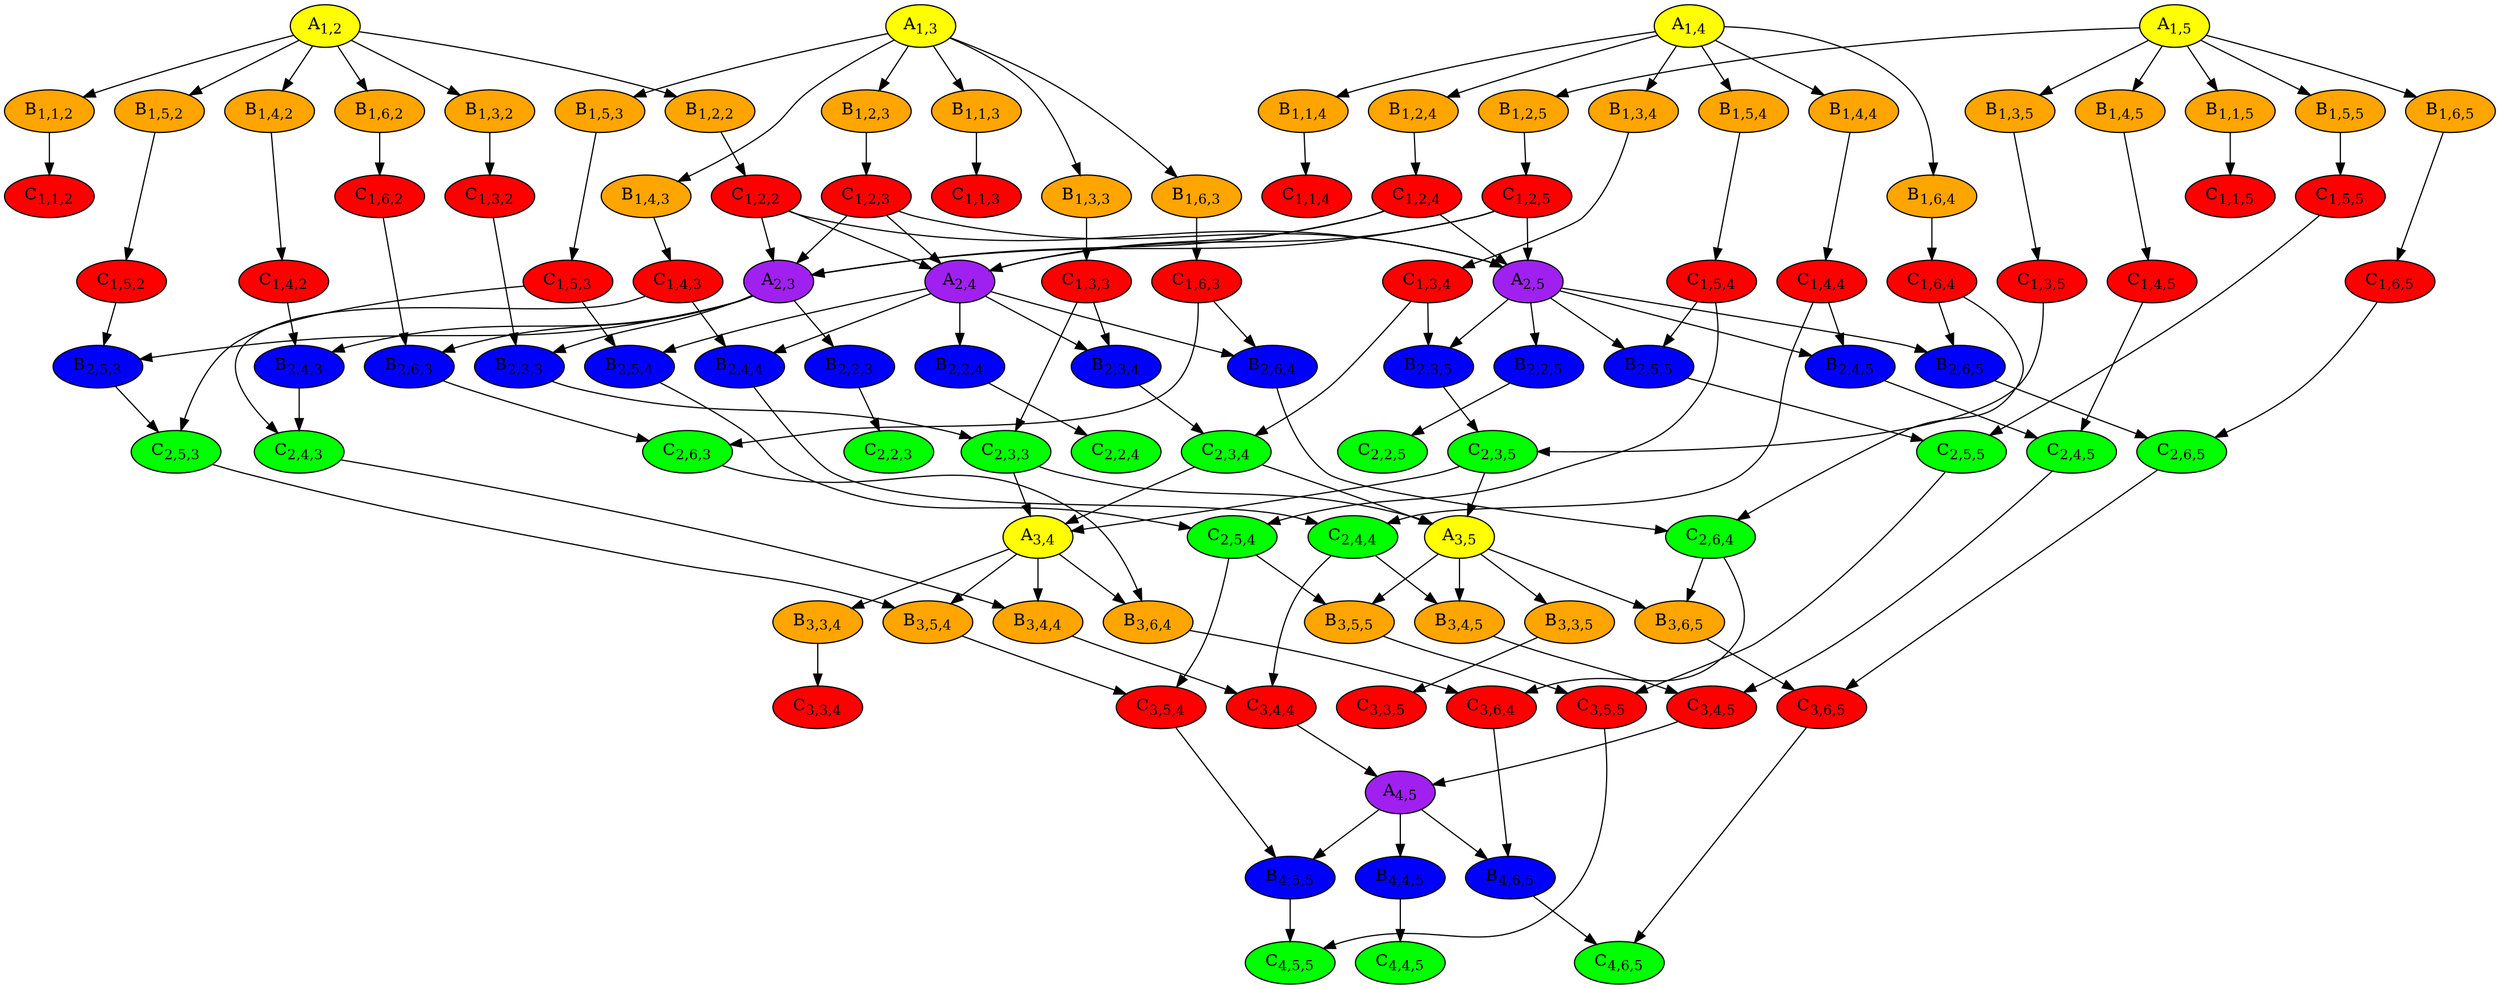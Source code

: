 digraph "Examples/5x5" {
	0 -> 1
	0 -> 3
	0 -> 5
	0 -> 7
	0 -> 9
	0 -> 11
	0 [label=<A<SUB>1,2</SUB>> fillcolor=yellow style=filled]
	1 -> 2
	1 [label=<B<SUB>1,1,2</SUB>> fillcolor=orange style=filled]
	2 [label=<C<SUB>1,1,2</SUB>> fillcolor=red style=filled]
	3 -> 4
	3 [label=<B<SUB>1,2,2</SUB>> fillcolor=orange style=filled]
	4 -> 52
	4 -> 63
	4 -> 74
	4 [label=<C<SUB>1,2,2</SUB>> fillcolor=red style=filled]
	5 -> 6
	5 [label=<B<SUB>1,3,2</SUB>> fillcolor=orange style=filled]
	6 -> 55
	6 [label=<C<SUB>1,3,2</SUB>> fillcolor=red style=filled]
	7 -> 8
	7 [label=<B<SUB>1,4,2</SUB>> fillcolor=orange style=filled]
	8 -> 57
	8 [label=<C<SUB>1,4,2</SUB>> fillcolor=red style=filled]
	9 -> 10
	9 [label=<B<SUB>1,5,2</SUB>> fillcolor=orange style=filled]
	10 -> 59
	10 [label=<C<SUB>1,5,2</SUB>> fillcolor=red style=filled]
	11 -> 12
	11 [label=<B<SUB>1,6,2</SUB>> fillcolor=orange style=filled]
	12 -> 61
	12 [label=<C<SUB>1,6,2</SUB>> fillcolor=red style=filled]
	13 -> 14
	13 -> 16
	13 -> 18
	13 -> 20
	13 -> 22
	13 -> 24
	13 [label=<A<SUB>1,3</SUB>> fillcolor=yellow style=filled]
	14 -> 15
	14 [label=<B<SUB>1,1,3</SUB>> fillcolor=orange style=filled]
	15 [label=<C<SUB>1,1,3</SUB>> fillcolor=red style=filled]
	16 -> 17
	16 [label=<B<SUB>1,2,3</SUB>> fillcolor=orange style=filled]
	17 -> 52
	17 -> 63
	17 -> 74
	17 [label=<C<SUB>1,2,3</SUB>> fillcolor=red style=filled]
	18 -> 19
	18 [label=<B<SUB>1,3,3</SUB>> fillcolor=orange style=filled]
	19 -> 56
	19 -> 66
	19 [label=<C<SUB>1,3,3</SUB>> fillcolor=red style=filled]
	20 -> 21
	20 [label=<B<SUB>1,4,3</SUB>> fillcolor=orange style=filled]
	21 -> 58
	21 -> 68
	21 [label=<C<SUB>1,4,3</SUB>> fillcolor=red style=filled]
	22 -> 23
	22 [label=<B<SUB>1,5,3</SUB>> fillcolor=orange style=filled]
	23 -> 60
	23 -> 70
	23 [label=<C<SUB>1,5,3</SUB>> fillcolor=red style=filled]
	24 -> 25
	24 [label=<B<SUB>1,6,3</SUB>> fillcolor=orange style=filled]
	25 -> 62
	25 -> 72
	25 [label=<C<SUB>1,6,3</SUB>> fillcolor=red style=filled]
	26 -> 27
	26 -> 29
	26 -> 31
	26 -> 33
	26 -> 35
	26 -> 37
	26 [label=<A<SUB>1,4</SUB>> fillcolor=yellow style=filled]
	27 -> 28
	27 [label=<B<SUB>1,1,4</SUB>> fillcolor=orange style=filled]
	28 [label=<C<SUB>1,1,4</SUB>> fillcolor=red style=filled]
	29 -> 30
	29 [label=<B<SUB>1,2,4</SUB>> fillcolor=orange style=filled]
	30 -> 52
	30 -> 63
	30 -> 74
	30 [label=<C<SUB>1,2,4</SUB>> fillcolor=red style=filled]
	31 -> 32
	31 [label=<B<SUB>1,3,4</SUB>> fillcolor=orange style=filled]
	32 -> 67
	32 -> 77
	32 [label=<C<SUB>1,3,4</SUB>> fillcolor=red style=filled]
	33 -> 34
	33 [label=<B<SUB>1,4,4</SUB>> fillcolor=orange style=filled]
	34 -> 69
	34 -> 79
	34 [label=<C<SUB>1,4,4</SUB>> fillcolor=red style=filled]
	35 -> 36
	35 [label=<B<SUB>1,5,4</SUB>> fillcolor=orange style=filled]
	36 -> 71
	36 -> 81
	36 [label=<C<SUB>1,5,4</SUB>> fillcolor=red style=filled]
	37 -> 38
	37 [label=<B<SUB>1,6,4</SUB>> fillcolor=orange style=filled]
	38 -> 73
	38 -> 83
	38 [label=<C<SUB>1,6,4</SUB>> fillcolor=red style=filled]
	39 -> 40
	39 -> 42
	39 -> 44
	39 -> 46
	39 -> 48
	39 -> 50
	39 [label=<A<SUB>1,5</SUB>> fillcolor=yellow style=filled]
	40 -> 41
	40 [label=<B<SUB>1,1,5</SUB>> fillcolor=orange style=filled]
	41 [label=<C<SUB>1,1,5</SUB>> fillcolor=red style=filled]
	42 -> 43
	42 [label=<B<SUB>1,2,5</SUB>> fillcolor=orange style=filled]
	43 -> 52
	43 -> 63
	43 -> 74
	43 [label=<C<SUB>1,2,5</SUB>> fillcolor=red style=filled]
	44 -> 45
	44 [label=<B<SUB>1,3,5</SUB>> fillcolor=orange style=filled]
	45 -> 78
	45 [label=<C<SUB>1,3,5</SUB>> fillcolor=red style=filled]
	46 -> 47
	46 [label=<B<SUB>1,4,5</SUB>> fillcolor=orange style=filled]
	47 -> 80
	47 [label=<C<SUB>1,4,5</SUB>> fillcolor=red style=filled]
	48 -> 49
	48 [label=<B<SUB>1,5,5</SUB>> fillcolor=orange style=filled]
	49 -> 82
	49 [label=<C<SUB>1,5,5</SUB>> fillcolor=red style=filled]
	50 -> 51
	50 [label=<B<SUB>1,6,5</SUB>> fillcolor=orange style=filled]
	51 -> 84
	51 [label=<C<SUB>1,6,5</SUB>> fillcolor=red style=filled]
	52 -> 53
	52 -> 55
	52 -> 57
	52 -> 59
	52 -> 61
	52 [label=<A<SUB>2,3</SUB>> fillcolor=purple style=filled]
	53 -> 54
	53 [label=<B<SUB>2,2,3</SUB>> fillcolor=blue style=filled]
	54 [label=<C<SUB>2,2,3</SUB>> fillcolor=green style=filled]
	55 -> 56
	55 [label=<B<SUB>2,3,3</SUB>> fillcolor=blue style=filled]
	56 -> 85
	56 -> 94
	56 [label=<C<SUB>2,3,3</SUB>> fillcolor=green style=filled]
	57 -> 58
	57 [label=<B<SUB>2,4,3</SUB>> fillcolor=blue style=filled]
	58 -> 88
	58 [label=<C<SUB>2,4,3</SUB>> fillcolor=green style=filled]
	59 -> 60
	59 [label=<B<SUB>2,5,3</SUB>> fillcolor=blue style=filled]
	60 -> 90
	60 [label=<C<SUB>2,5,3</SUB>> fillcolor=green style=filled]
	61 -> 62
	61 [label=<B<SUB>2,6,3</SUB>> fillcolor=blue style=filled]
	62 -> 92
	62 [label=<C<SUB>2,6,3</SUB>> fillcolor=green style=filled]
	63 -> 64
	63 -> 66
	63 -> 68
	63 -> 70
	63 -> 72
	63 [label=<A<SUB>2,4</SUB>> fillcolor=purple style=filled]
	64 -> 65
	64 [label=<B<SUB>2,2,4</SUB>> fillcolor=blue style=filled]
	65 [label=<C<SUB>2,2,4</SUB>> fillcolor=green style=filled]
	66 -> 67
	66 [label=<B<SUB>2,3,4</SUB>> fillcolor=blue style=filled]
	67 -> 85
	67 -> 94
	67 [label=<C<SUB>2,3,4</SUB>> fillcolor=green style=filled]
	68 -> 69
	68 [label=<B<SUB>2,4,4</SUB>> fillcolor=blue style=filled]
	69 -> 89
	69 -> 97
	69 [label=<C<SUB>2,4,4</SUB>> fillcolor=green style=filled]
	70 -> 71
	70 [label=<B<SUB>2,5,4</SUB>> fillcolor=blue style=filled]
	71 -> 91
	71 -> 99
	71 [label=<C<SUB>2,5,4</SUB>> fillcolor=green style=filled]
	72 -> 73
	72 [label=<B<SUB>2,6,4</SUB>> fillcolor=blue style=filled]
	73 -> 93
	73 -> 101
	73 [label=<C<SUB>2,6,4</SUB>> fillcolor=green style=filled]
	74 -> 75
	74 -> 77
	74 -> 79
	74 -> 81
	74 -> 83
	74 [label=<A<SUB>2,5</SUB>> fillcolor=purple style=filled]
	75 -> 76
	75 [label=<B<SUB>2,2,5</SUB>> fillcolor=blue style=filled]
	76 [label=<C<SUB>2,2,5</SUB>> fillcolor=green style=filled]
	77 -> 78
	77 [label=<B<SUB>2,3,5</SUB>> fillcolor=blue style=filled]
	78 -> 85
	78 -> 94
	78 [label=<C<SUB>2,3,5</SUB>> fillcolor=green style=filled]
	79 -> 80
	79 [label=<B<SUB>2,4,5</SUB>> fillcolor=blue style=filled]
	80 -> 98
	80 [label=<C<SUB>2,4,5</SUB>> fillcolor=green style=filled]
	81 -> 82
	81 [label=<B<SUB>2,5,5</SUB>> fillcolor=blue style=filled]
	82 -> 100
	82 [label=<C<SUB>2,5,5</SUB>> fillcolor=green style=filled]
	83 -> 84
	83 [label=<B<SUB>2,6,5</SUB>> fillcolor=blue style=filled]
	84 -> 102
	84 [label=<C<SUB>2,6,5</SUB>> fillcolor=green style=filled]
	85 -> 86
	85 -> 88
	85 -> 90
	85 -> 92
	85 [label=<A<SUB>3,4</SUB>> fillcolor=yellow style=filled]
	86 -> 87
	86 [label=<B<SUB>3,3,4</SUB>> fillcolor=orange style=filled]
	87 [label=<C<SUB>3,3,4</SUB>> fillcolor=red style=filled]
	88 -> 89
	88 [label=<B<SUB>3,4,4</SUB>> fillcolor=orange style=filled]
	89 -> 103
	89 [label=<C<SUB>3,4,4</SUB>> fillcolor=red style=filled]
	90 -> 91
	90 [label=<B<SUB>3,5,4</SUB>> fillcolor=orange style=filled]
	91 -> 106
	91 [label=<C<SUB>3,5,4</SUB>> fillcolor=red style=filled]
	92 -> 93
	92 [label=<B<SUB>3,6,4</SUB>> fillcolor=orange style=filled]
	93 -> 108
	93 [label=<C<SUB>3,6,4</SUB>> fillcolor=red style=filled]
	94 -> 95
	94 -> 97
	94 -> 99
	94 -> 101
	94 [label=<A<SUB>3,5</SUB>> fillcolor=yellow style=filled]
	95 -> 96
	95 [label=<B<SUB>3,3,5</SUB>> fillcolor=orange style=filled]
	96 [label=<C<SUB>3,3,5</SUB>> fillcolor=red style=filled]
	97 -> 98
	97 [label=<B<SUB>3,4,5</SUB>> fillcolor=orange style=filled]
	98 -> 103
	98 [label=<C<SUB>3,4,5</SUB>> fillcolor=red style=filled]
	99 -> 100
	99 [label=<B<SUB>3,5,5</SUB>> fillcolor=orange style=filled]
	100 -> 107
	100 [label=<C<SUB>3,5,5</SUB>> fillcolor=red style=filled]
	101 -> 102
	101 [label=<B<SUB>3,6,5</SUB>> fillcolor=orange style=filled]
	102 -> 109
	102 [label=<C<SUB>3,6,5</SUB>> fillcolor=red style=filled]
	103 -> 104
	103 -> 106
	103 -> 108
	103 [label=<A<SUB>4,5</SUB>> fillcolor=purple style=filled]
	104 -> 105
	104 [label=<B<SUB>4,4,5</SUB>> fillcolor=blue style=filled]
	105 [label=<C<SUB>4,4,5</SUB>> fillcolor=green style=filled]
	106 -> 107
	106 [label=<B<SUB>4,5,5</SUB>> fillcolor=blue style=filled]
	107 [label=<C<SUB>4,5,5</SUB>> fillcolor=green style=filled]
	108 -> 109
	108 [label=<B<SUB>4,6,5</SUB>> fillcolor=blue style=filled]
	109 [label=<C<SUB>4,6,5</SUB>> fillcolor=green style=filled]
}
